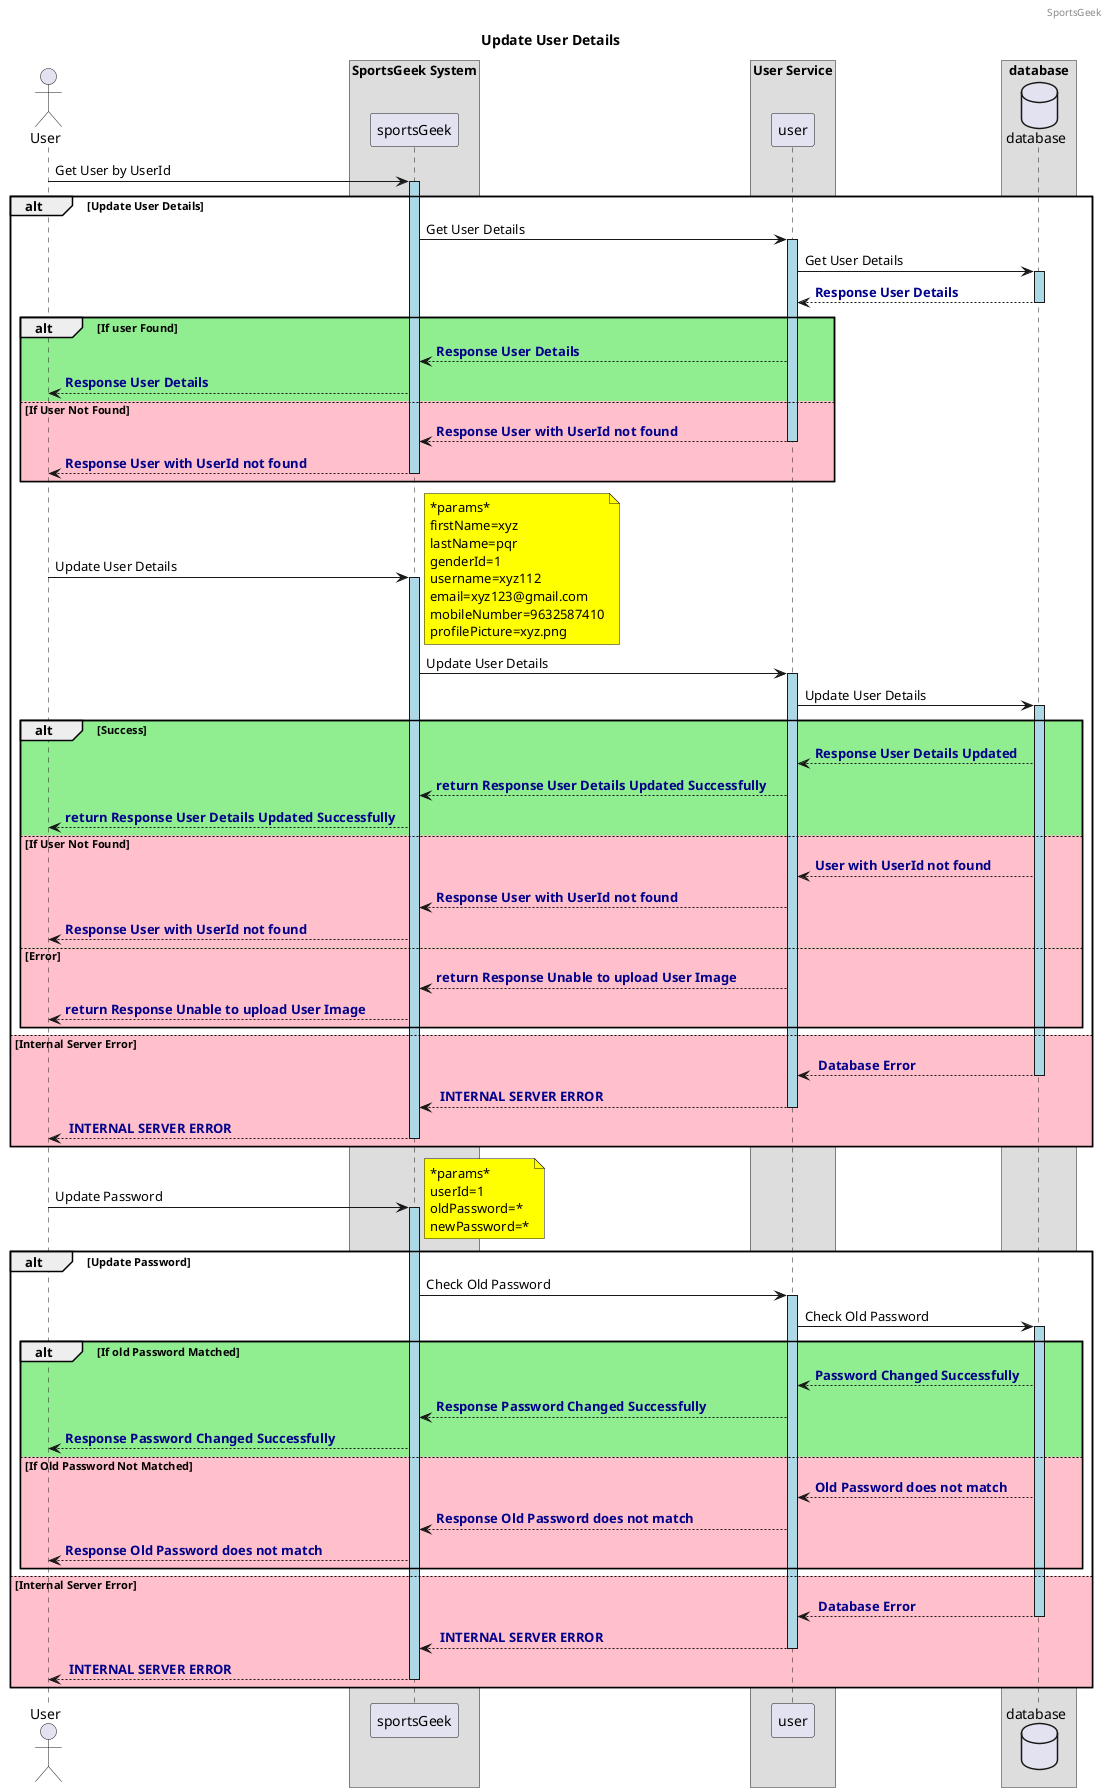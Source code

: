 @startuml
header SportsGeek
title Update User Details
skinparam ParticipantPadding 10
skinparam BoxPadding 20
actor User
box "SportsGeek System"
 participant sportsGeek
end box
box "User Service"
 participant user
end box
box "database"
    database database
end box
User -> sportsGeek: Get User by UserId
activate sportsGeek #lightblue
alt #white Update User Details
sportsGeek -> "user" : Get User Details
activate user #lightblue
    user -> "database" : Get User Details
    activate "database" #lightblue
    "database" --> "user" : <font color=darkblue><b>Response User Details
    deactivate "database"
alt #lightgreen If user Found
"user" --> sportsGeek : <font color=darkblue><b>Response User Details
"sportsGeek" --> User : <font color=darkblue><b>Response User Details
else #pink If User Not Found
"user" --> "sportsGeek" : <font color=darkblue><b>Response User with UserId not found
deactivate "user"
"sportsGeek" --> User : <font color=darkblue><b>Response User with UserId not found
deactivate "sportsGeek"
end alt


User -> "sportsGeek": Update User Details
activate sportsGeek #lightblue
note right #yellow
    *params*
    firstName=xyz
    lastName=pqr
    genderId=1
    username=xyz112
    email=xyz123@gmail.com
    mobileNumber=9632587410
    profilePicture=xyz.png
    end note
"sportsGeek" -> "user" : Update User Details
activate user #lightblue
user -> "database" : Update User Details
activate "database" #lightblue
alt #lightgreen Success
"database" --> "user" : <font color=darkblue><b>Response User Details Updated
"user" --> "sportsGeek" : <font color=darkblue><b>return Response User Details Updated Successfully
    "sportsGeek" --> User : <font color=darkblue><b>return Response User Details Updated Successfully
else #pink If User Not Found
"database" --> "user" : <font color=darkblue><b>User with UserId not found
"user" --> "sportsGeek" : <font color=darkblue><b>Response User with UserId not found
"sportsGeek" --> User : <font color=darkblue><b>Response User with UserId not found
else #pink Error
"user" --> "sportsGeek" : <font color=darkblue><b>return Response Unable to upload User Image
"sportsGeek" --> User : <font color=darkblue><b>return Response Unable to upload User Image
end alt
else #pink Internal Server Error
"database" --> "user" : <font color=darkblue><b> Database Error
deactivate "database"
"user" --> "sportsGeek" : <font color=darkblue><b> INTERNAL SERVER ERROR
deactivate "user"
"sportsGeek" --> User : <font color=darkblue><b> INTERNAL SERVER ERROR
deactivate "sportsGeek"
end alt

User -> "sportsGeek": Update Password
activate sportsGeek #lightblue
alt #white Update Password
note right #yellow
    *params*
    userId=1
    oldPassword=*
    newPassword=*
    end note
    "sportsGeek" -> "user" : Check Old Password
    activate user #lightblue
user -> "database" : Check Old Password
activate "database" #lightblue
alt #lightgreen If old Password Matched
"database" --> "user" : <font color=darkblue><b>Password Changed Successfully
"user" --> "sportsGeek" : <font color=darkblue><b>Response Password Changed Successfully
    "sportsGeek" --> User : <font color=darkblue><b>Response Password Changed Successfully
else #pink If Old Password Not Matched
"database" --> "user" : <font color=darkblue><b>Old Password does not match
"user" --> "sportsGeek" : <font color=darkblue><b>Response Old Password does not match
"sportsGeek" --> User : <font color=darkblue><b>Response Old Password does not match
end alt
else #pink Internal Server Error
"database" --> "user" : <font color=darkblue><b> Database Error
deactivate "database"
"user" --> "sportsGeek" : <font color=darkblue><b> INTERNAL SERVER ERROR
deactivate "user"
"sportsGeek" --> User : <font color=darkblue><b> INTERNAL SERVER ERROR
deactivate "sportsGeek"
end alt
@enduml